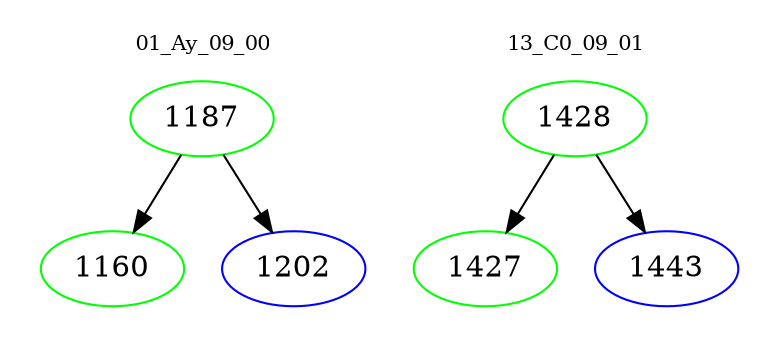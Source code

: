 digraph{
subgraph cluster_0 {
color = white
label = "01_Ay_09_00";
fontsize=10;
T0_1187 [label="1187", color="green"]
T0_1187 -> T0_1160 [color="black"]
T0_1160 [label="1160", color="green"]
T0_1187 -> T0_1202 [color="black"]
T0_1202 [label="1202", color="blue"]
}
subgraph cluster_1 {
color = white
label = "13_C0_09_01";
fontsize=10;
T1_1428 [label="1428", color="green"]
T1_1428 -> T1_1427 [color="black"]
T1_1427 [label="1427", color="green"]
T1_1428 -> T1_1443 [color="black"]
T1_1443 [label="1443", color="blue"]
}
}

